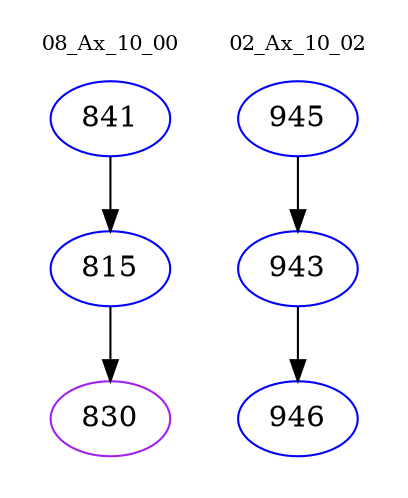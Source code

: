 digraph{
subgraph cluster_0 {
color = white
label = "08_Ax_10_00";
fontsize=10;
T0_841 [label="841", color="blue"]
T0_841 -> T0_815 [color="black"]
T0_815 [label="815", color="blue"]
T0_815 -> T0_830 [color="black"]
T0_830 [label="830", color="purple"]
}
subgraph cluster_1 {
color = white
label = "02_Ax_10_02";
fontsize=10;
T1_945 [label="945", color="blue"]
T1_945 -> T1_943 [color="black"]
T1_943 [label="943", color="blue"]
T1_943 -> T1_946 [color="black"]
T1_946 [label="946", color="blue"]
}
}
